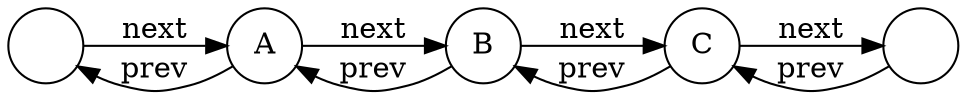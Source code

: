 digraph G {
    rankdir=LR               // 左→右に並べる
    node [shape=circle]

    // ノード定義（名無しノードは空ラベル）
    n0 [label=""]
    A  [label="A"]
    B  [label="B"]
    C  [label="C"]
    n4 [label=""]

    // n0 <-> A
    n0 -> A [label="next"]
    A  -> n0 [label="prev"]

    // A <-> B
    A  -> B [label="next"]
    B  -> A [label="prev"]

    // B <-> C
    B  -> C [label="next"]
    C  -> B [label="prev"]

    // C <-> n4
    C  -> n4 [label="next"]
    n4 -> C [label="prev"]
}

